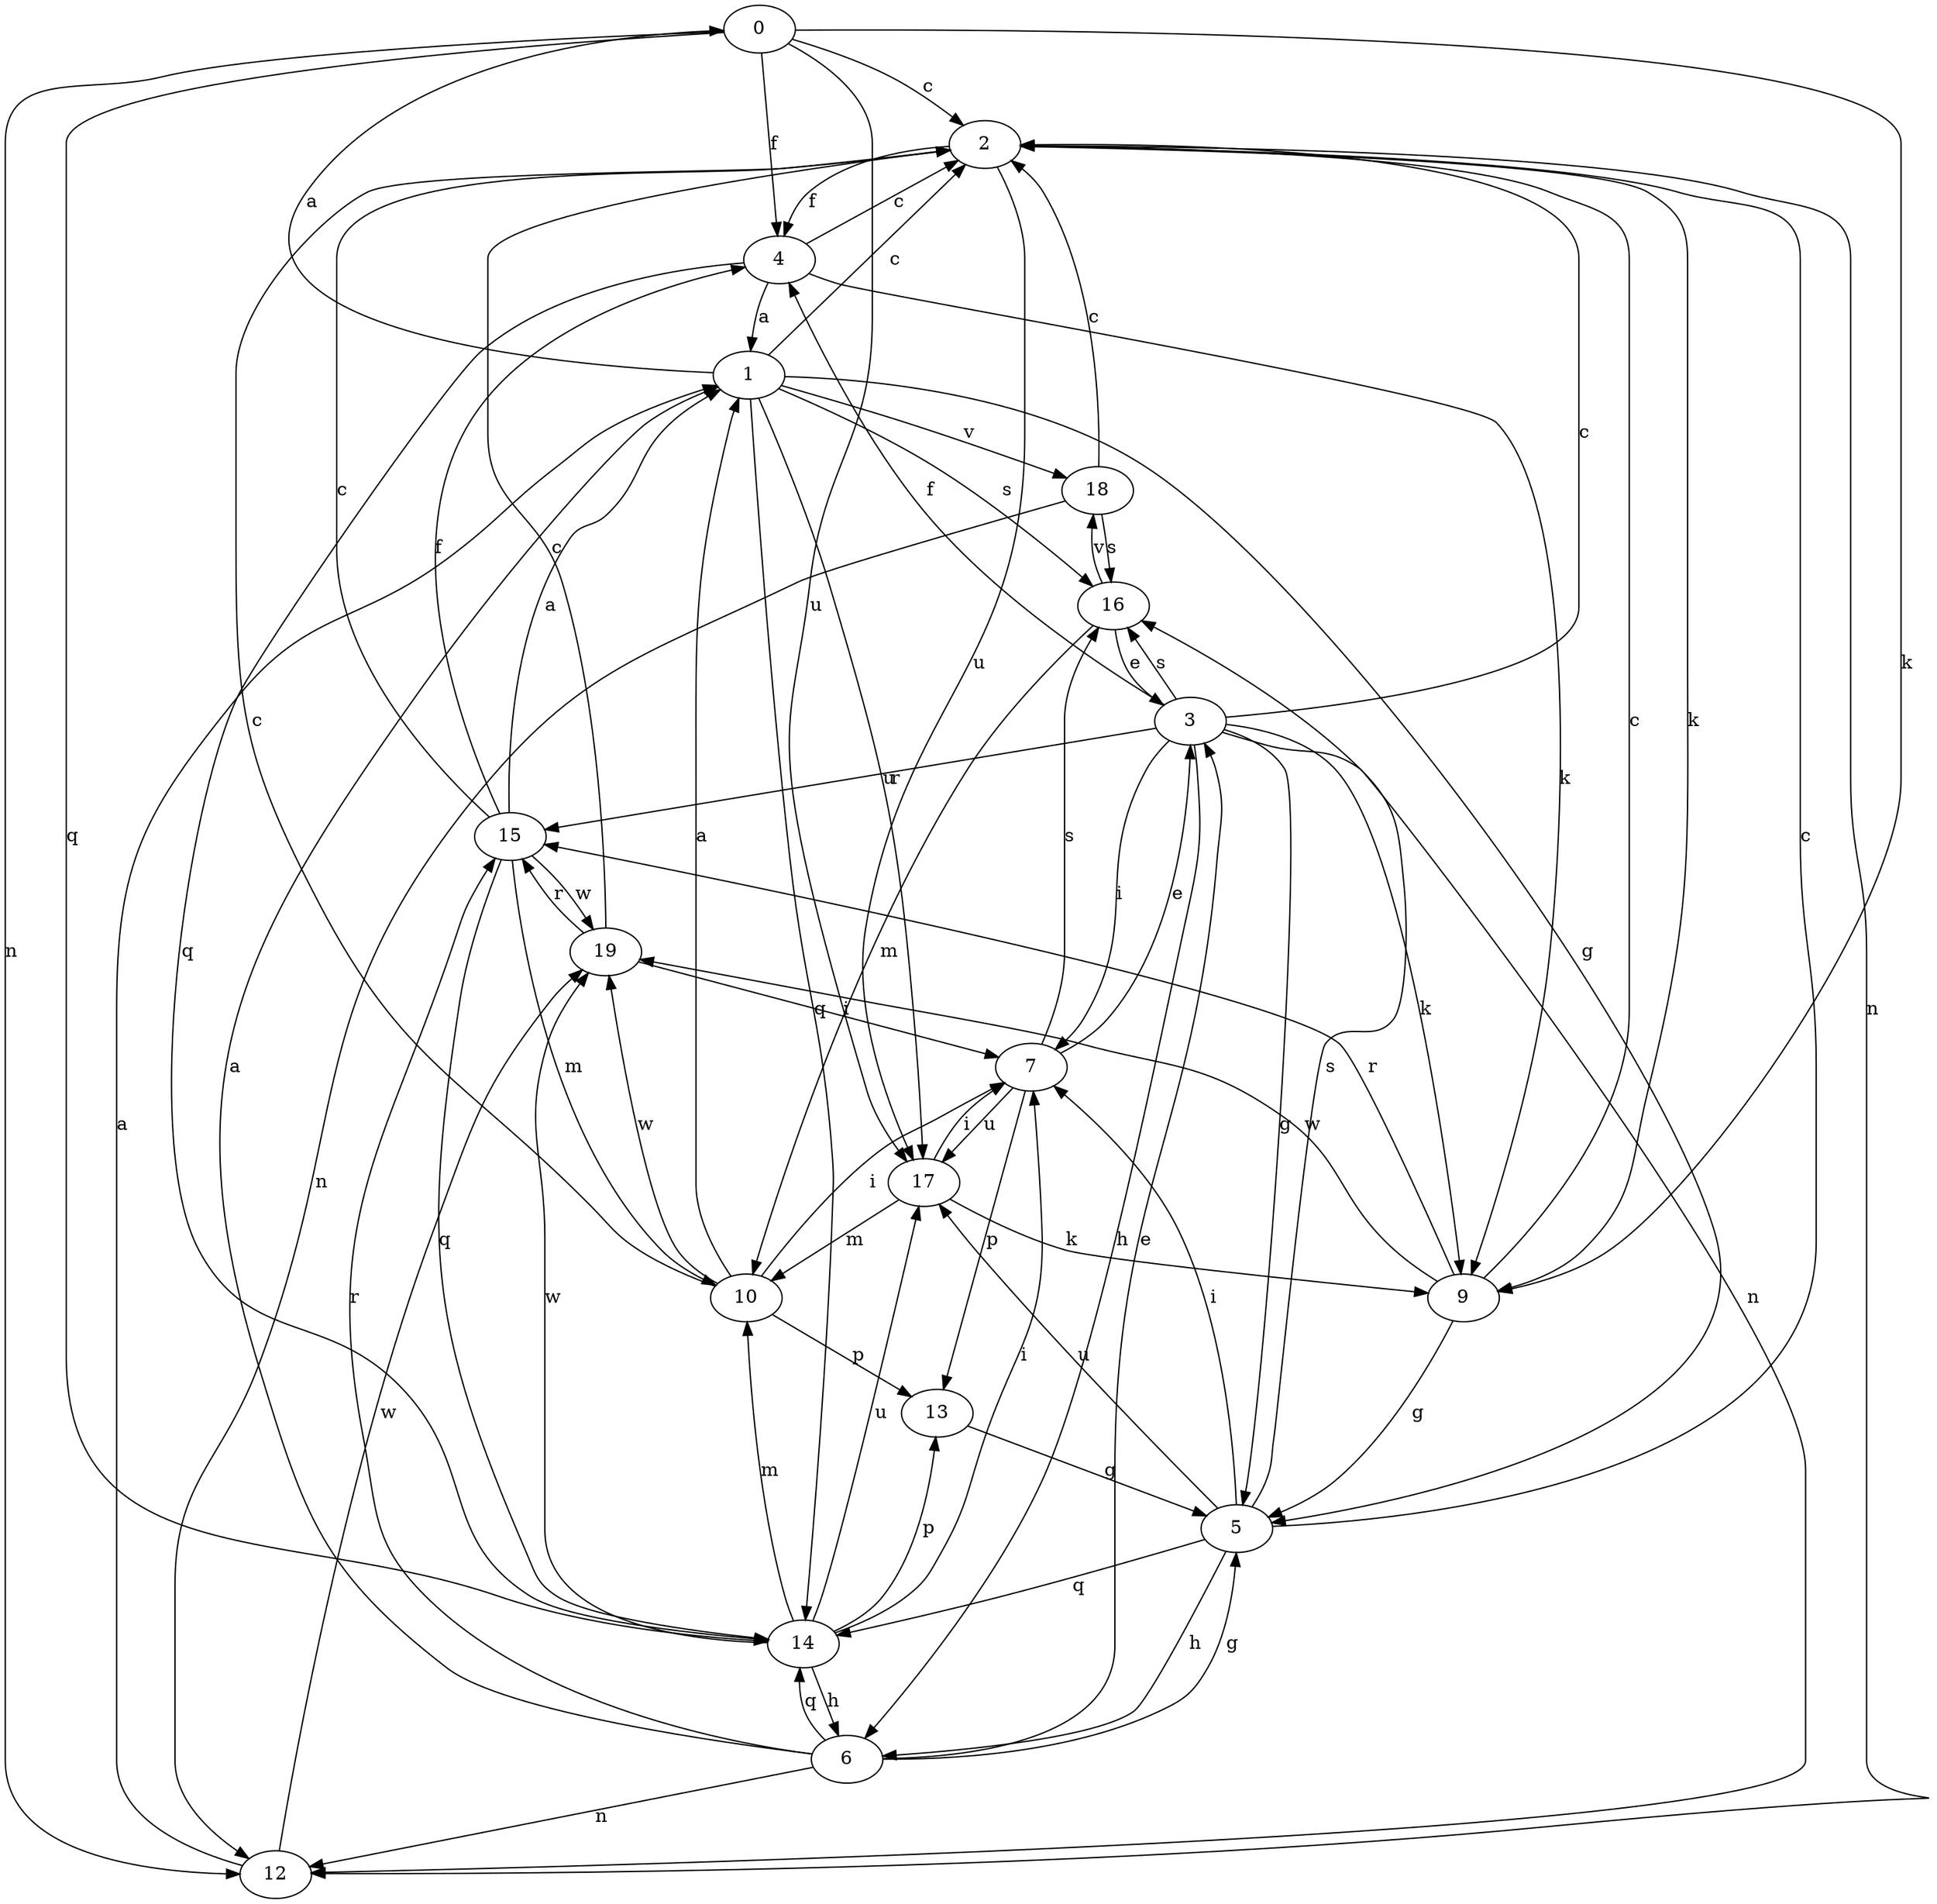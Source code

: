 strict digraph  {
0;
1;
2;
3;
4;
5;
6;
7;
9;
10;
12;
13;
14;
15;
16;
17;
18;
19;
0 -> 2  [label=c];
0 -> 4  [label=f];
0 -> 9  [label=k];
0 -> 12  [label=n];
0 -> 14  [label=q];
0 -> 17  [label=u];
1 -> 0  [label=a];
1 -> 2  [label=c];
1 -> 5  [label=g];
1 -> 14  [label=q];
1 -> 16  [label=s];
1 -> 17  [label=u];
1 -> 18  [label=v];
2 -> 4  [label=f];
2 -> 9  [label=k];
2 -> 12  [label=n];
2 -> 17  [label=u];
3 -> 2  [label=c];
3 -> 4  [label=f];
3 -> 5  [label=g];
3 -> 6  [label=h];
3 -> 7  [label=i];
3 -> 9  [label=k];
3 -> 12  [label=n];
3 -> 15  [label=r];
3 -> 16  [label=s];
4 -> 1  [label=a];
4 -> 2  [label=c];
4 -> 9  [label=k];
4 -> 14  [label=q];
5 -> 2  [label=c];
5 -> 6  [label=h];
5 -> 7  [label=i];
5 -> 14  [label=q];
5 -> 16  [label=s];
5 -> 17  [label=u];
6 -> 1  [label=a];
6 -> 3  [label=e];
6 -> 5  [label=g];
6 -> 12  [label=n];
6 -> 14  [label=q];
6 -> 15  [label=r];
7 -> 3  [label=e];
7 -> 13  [label=p];
7 -> 16  [label=s];
7 -> 17  [label=u];
9 -> 2  [label=c];
9 -> 5  [label=g];
9 -> 15  [label=r];
9 -> 19  [label=w];
10 -> 1  [label=a];
10 -> 2  [label=c];
10 -> 7  [label=i];
10 -> 13  [label=p];
10 -> 19  [label=w];
12 -> 1  [label=a];
12 -> 19  [label=w];
13 -> 5  [label=g];
14 -> 6  [label=h];
14 -> 7  [label=i];
14 -> 10  [label=m];
14 -> 13  [label=p];
14 -> 17  [label=u];
14 -> 19  [label=w];
15 -> 1  [label=a];
15 -> 2  [label=c];
15 -> 4  [label=f];
15 -> 10  [label=m];
15 -> 14  [label=q];
15 -> 19  [label=w];
16 -> 3  [label=e];
16 -> 10  [label=m];
16 -> 18  [label=v];
17 -> 7  [label=i];
17 -> 9  [label=k];
17 -> 10  [label=m];
18 -> 2  [label=c];
18 -> 12  [label=n];
18 -> 16  [label=s];
19 -> 2  [label=c];
19 -> 7  [label=i];
19 -> 15  [label=r];
}
